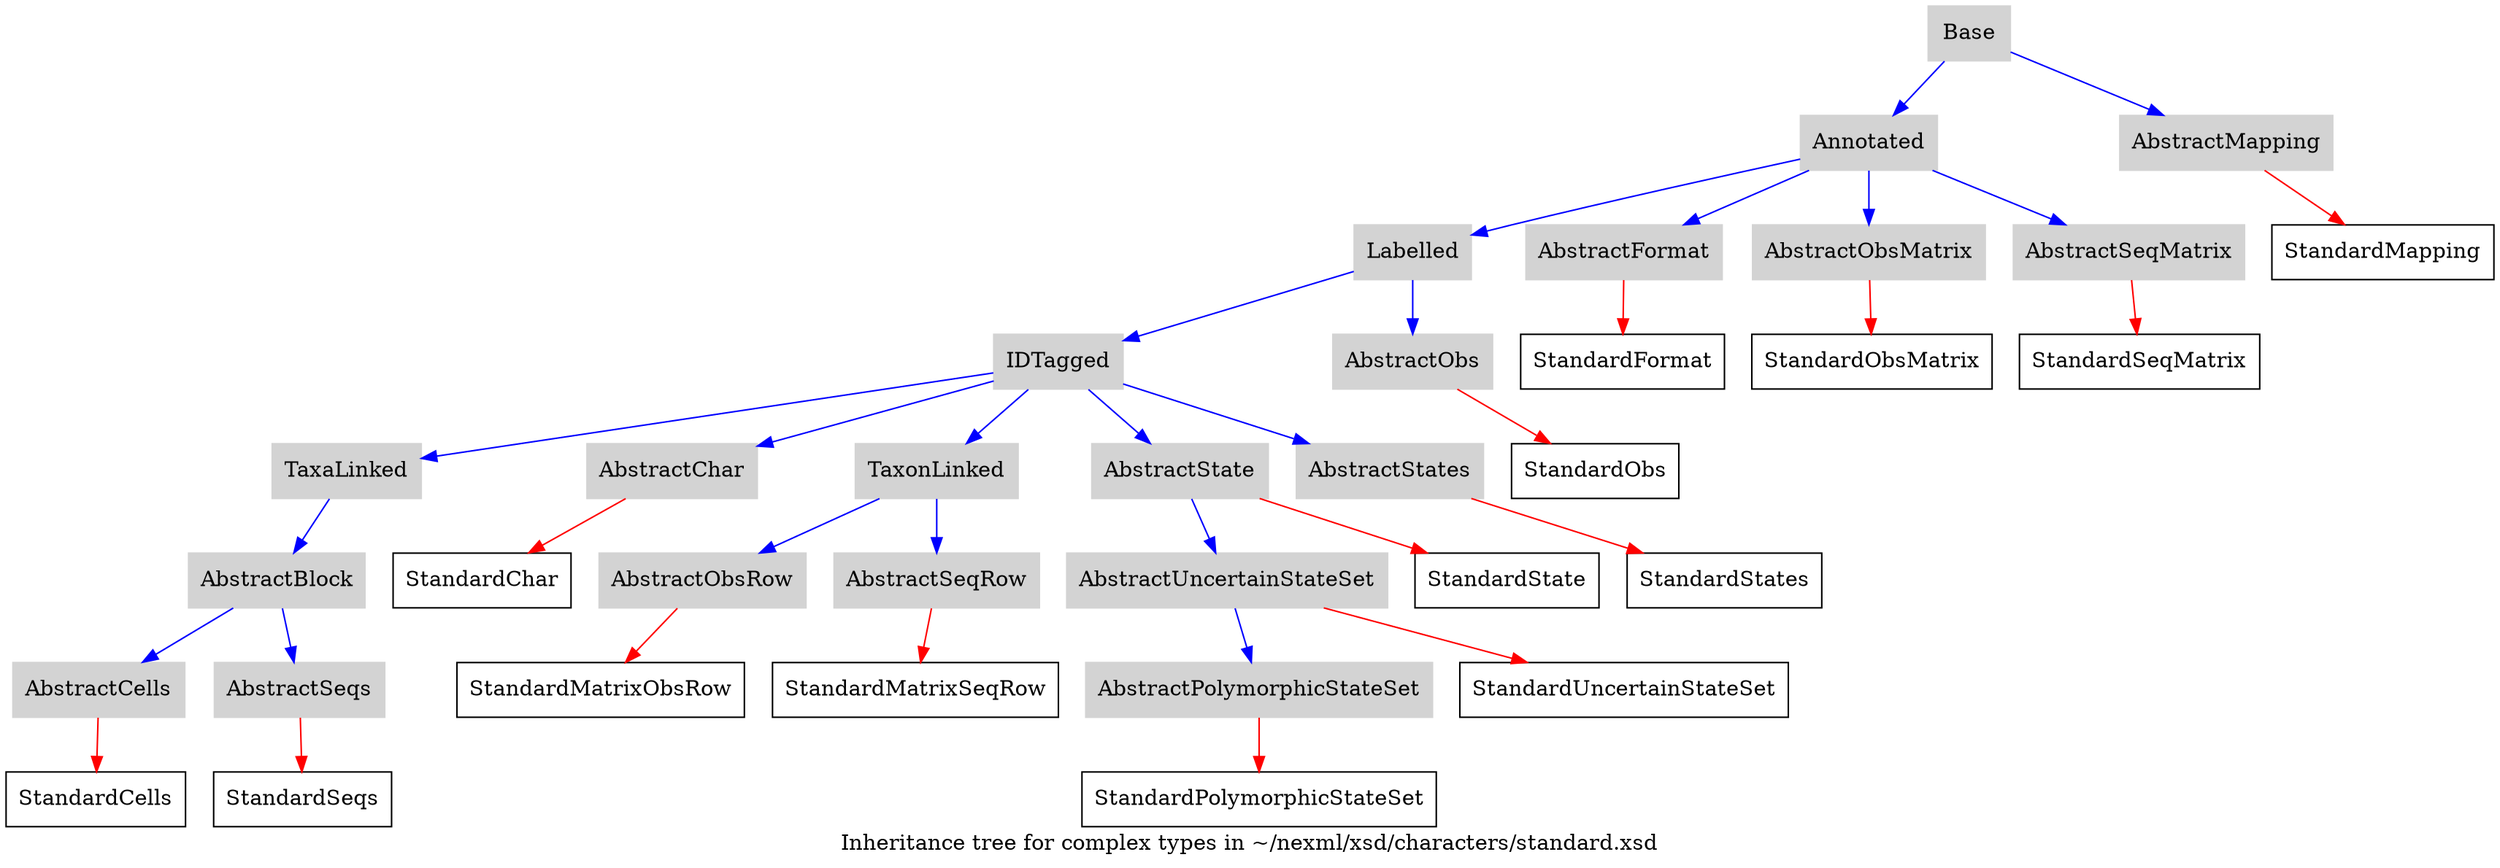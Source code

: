 /*
    this graphviz graph documents the nexml inheritance tree
    from /Users/priyam/nexml/nexml.github.io/nexml/xsd/characters/standard.xsd upwards. Graph generated on Tue Sep 23 12:49:35 2014    from template: $Id$    
*/
digraph inheritance {
    label="Inheritance tree for complex types in ~/nexml/xsd/characters/standard.xsd";
                                                                StandardCells [URL="/doc/schema-1/characters/standard/#StandardCells",shape=box];        
                                                                        AbstractCells -> StandardCells [color=red];
                                                                                AbstractCells [URL="/doc/schema-1/characters/abstractcharacters/#AbstractCells",shape=box,color=lightgrey,style=filled];
                                                                                AbstractBlock -> AbstractCells [color=blue];
                                                                                AbstractBlock [URL="/doc/schema-1/characters/abstractcharacters/#AbstractBlock",shape=box,color=lightgrey,style=filled];
                                                                                TaxaLinked -> AbstractBlock [color=blue];
                                                                                TaxaLinked [URL="/doc/schema-1/abstract/#TaxaLinked",shape=box,color=lightgrey,style=filled];
                                                                                IDTagged -> TaxaLinked [color=blue];
                                                                                IDTagged [URL="/doc/schema-1/abstract/#IDTagged",shape=box,color=lightgrey,style=filled];
                                                                                Labelled -> IDTagged [color=blue];
                                                                                Labelled [URL="/doc/schema-1/abstract/#Labelled",shape=box,color=lightgrey,style=filled];
                                                                                Annotated -> Labelled [color=blue];
                                                                                Annotated [URL="/doc/schema-1/abstract/#Annotated",shape=box,color=lightgrey,style=filled];
                                                                                Base -> Annotated [color=blue];
                                                                                Base [URL="/doc/schema-1/meta/annotations/#Base",shape=box,color=lightgrey,style=filled];
                                                                                                                StandardChar [URL="/doc/schema-1/characters/standard/#StandardChar",shape=box];        
                                                                        AbstractChar -> StandardChar [color=red];
                                                                                AbstractChar [URL="/doc/schema-1/characters/abstractcharacters/#AbstractChar",shape=box,color=lightgrey,style=filled];
                                                                                IDTagged -> AbstractChar [color=blue];
                                                                                                                                                                                                                                                                                                                                                                                                                                    StandardFormat [URL="/doc/schema-1/characters/standard/#StandardFormat",shape=box];        
                                                                        AbstractFormat -> StandardFormat [color=red];
                                                                                AbstractFormat [URL="/doc/schema-1/characters/abstractcharacters/#AbstractFormat",shape=box,color=lightgrey,style=filled];
                                                                                Annotated -> AbstractFormat [color=blue];
                                                                                                                                                                                                                                            StandardMapping [URL="/doc/schema-1/characters/standard/#StandardMapping",shape=box];        
                                                                        AbstractMapping -> StandardMapping [color=red];
                                                                                AbstractMapping [URL="/doc/schema-1/characters/abstractcharacters/#AbstractMapping",shape=box,color=lightgrey,style=filled];
                                                                                Base -> AbstractMapping [color=blue];
                                                                                                                                                StandardMatrixObsRow [URL="/doc/schema-1/characters/standard/#StandardMatrixObsRow",shape=box];        
                                                                        AbstractObsRow -> StandardMatrixObsRow [color=red];
                                                                                AbstractObsRow [URL="/doc/schema-1/characters/abstractcharacters/#AbstractObsRow",shape=box,color=lightgrey,style=filled];
                                                                                TaxonLinked -> AbstractObsRow [color=blue];
                                                                                TaxonLinked [URL="/doc/schema-1/abstract/#TaxonLinked",shape=box,color=lightgrey,style=filled];
                                                                                IDTagged -> TaxonLinked [color=blue];
                                                                                                                                                                                                                                                                                                                                                                                                                                    StandardMatrixSeqRow [URL="/doc/schema-1/characters/standard/#StandardMatrixSeqRow",shape=box];        
                                                                        AbstractSeqRow -> StandardMatrixSeqRow [color=red];
                                                                                AbstractSeqRow [URL="/doc/schema-1/characters/abstractcharacters/#AbstractSeqRow",shape=box,color=lightgrey,style=filled];
                                                                                TaxonLinked -> AbstractSeqRow [color=blue];
                                                                                                                                                                                                                                                                                                                                                                                                                                                                                                                                StandardObs [URL="/doc/schema-1/characters/standard/#StandardObs",shape=box];        
                                                                        AbstractObs -> StandardObs [color=red];
                                                                                AbstractObs [URL="/doc/schema-1/characters/abstractcharacters/#AbstractObs",shape=box,color=lightgrey,style=filled];
                                                                                Labelled -> AbstractObs [color=blue];
                                                                                                                                                                                                                                                                                                                                        StandardObsMatrix [URL="/doc/schema-1/characters/standard/#StandardObsMatrix",shape=box];        
                                                                        AbstractObsMatrix -> StandardObsMatrix [color=red];
                                                                                AbstractObsMatrix [URL="/doc/schema-1/characters/abstractcharacters/#AbstractObsMatrix",shape=box,color=lightgrey,style=filled];
                                                                                Annotated -> AbstractObsMatrix [color=blue];
                                                                                                                                                                                                                                            StandardPolymorphicStateSet [URL="/doc/schema-1/characters/standard/#StandardPolymorphicStateSet",shape=box];        
                                                                        AbstractPolymorphicStateSet -> StandardPolymorphicStateSet [color=red];
                                                                                AbstractPolymorphicStateSet [URL="/doc/schema-1/characters/abstractcharacters/#AbstractPolymorphicStateSet",shape=box,color=lightgrey,style=filled];
                                                                                AbstractUncertainStateSet -> AbstractPolymorphicStateSet [color=blue];
                                                                                AbstractUncertainStateSet [URL="/doc/schema-1/characters/abstractcharacters/#AbstractUncertainStateSet",shape=box,color=lightgrey,style=filled];
                                                                                AbstractState -> AbstractUncertainStateSet [color=blue];
                                                                                AbstractState [URL="/doc/schema-1/characters/abstractcharacters/#AbstractState",shape=box,color=lightgrey,style=filled];
                                                                                IDTagged -> AbstractState [color=blue];
                                                                                                                                                                                                                                                                                                                                                                                                                                    StandardSeqMatrix [URL="/doc/schema-1/characters/standard/#StandardSeqMatrix",shape=box];        
                                                                        AbstractSeqMatrix -> StandardSeqMatrix [color=red];
                                                                                AbstractSeqMatrix [URL="/doc/schema-1/characters/abstractcharacters/#AbstractSeqMatrix",shape=box,color=lightgrey,style=filled];
                                                                                Annotated -> AbstractSeqMatrix [color=blue];
                                                                                                                                                                                                                                            StandardSeqs [URL="/doc/schema-1/characters/standard/#StandardSeqs",shape=box];        
                                                                        AbstractSeqs -> StandardSeqs [color=red];
                                                                                AbstractSeqs [URL="/doc/schema-1/characters/abstractcharacters/#AbstractSeqs",shape=box,color=lightgrey,style=filled];
                                                                                AbstractBlock -> AbstractSeqs [color=blue];
                                                                                                                                                                                                                                                                                                                                                                                                                                                                                                                                                                                                                            StandardState [URL="/doc/schema-1/characters/standard/#StandardState",shape=box];        
                                                                        AbstractState -> StandardState [color=red];
                                                                                                                                                                                                                                                                                                                                                                                                                                                                                                                                StandardStates [URL="/doc/schema-1/characters/standard/#StandardStates",shape=box];        
                                                                        AbstractStates -> StandardStates [color=red];
                                                                                AbstractStates [URL="/doc/schema-1/characters/abstractcharacters/#AbstractStates",shape=box,color=lightgrey,style=filled];
                                                                                IDTagged -> AbstractStates [color=blue];
                                                                                                                                                                                                                                                                                                                                                                                                                                    StandardUncertainStateSet [URL="/doc/schema-1/characters/standard/#StandardUncertainStateSet",shape=box];        
                                                                        AbstractUncertainStateSet -> StandardUncertainStateSet [color=red];
                                                                                                                                                                                                                                                                                                                                                                                                                                                                                                                                                                        }


